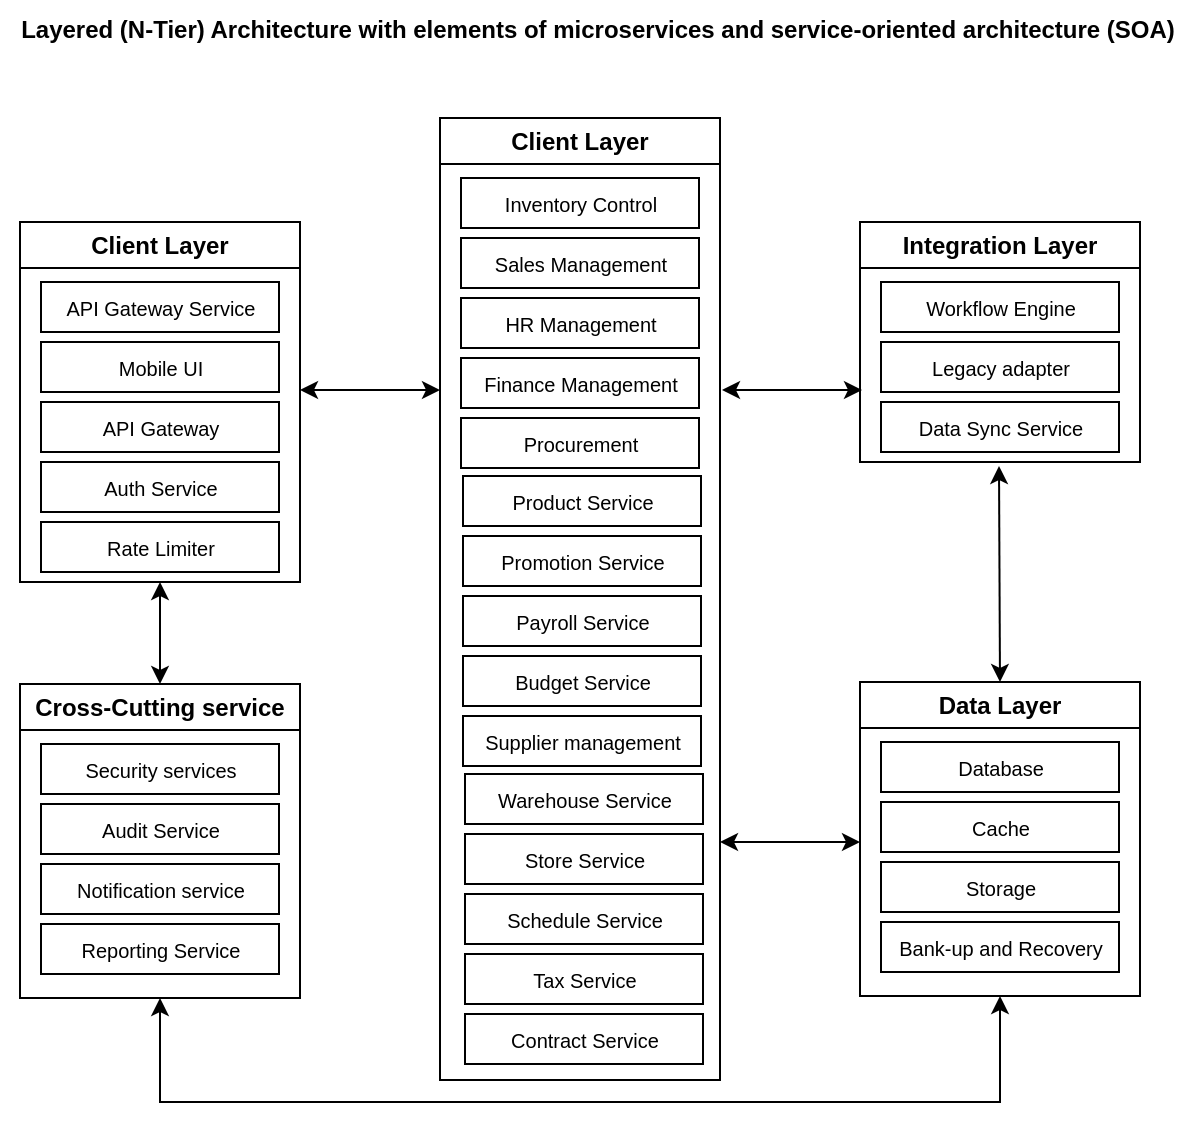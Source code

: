 <mxfile version="26.0.2">
  <diagram name="Page-1" id="_jFMharDAfURWV1oUhJo">
    <mxGraphModel dx="694" dy="1203" grid="1" gridSize="10" guides="1" tooltips="1" connect="1" arrows="1" fold="1" page="1" pageScale="1" pageWidth="827" pageHeight="1169" math="0" shadow="0">
      <root>
        <mxCell id="0" />
        <mxCell id="1" parent="0" />
        <mxCell id="4TgH6m4Zf9AMh11scEB_-5" value="Client Layer" style="swimlane;whiteSpace=wrap;html=1;" vertex="1" parent="1">
          <mxGeometry x="125" y="170" width="140" height="180" as="geometry" />
        </mxCell>
        <mxCell id="4TgH6m4Zf9AMh11scEB_-7" value="&lt;font style=&quot;font-size: 10px;&quot;&gt;API Gateway Service&lt;/font&gt;" style="rounded=0;whiteSpace=wrap;html=1;" vertex="1" parent="4TgH6m4Zf9AMh11scEB_-5">
          <mxGeometry x="10.5" y="30" width="119" height="25" as="geometry" />
        </mxCell>
        <mxCell id="4TgH6m4Zf9AMh11scEB_-11" value="&lt;font style=&quot;font-size: 10px;&quot;&gt;Rate Limiter&lt;/font&gt;" style="rounded=0;whiteSpace=wrap;html=1;" vertex="1" parent="4TgH6m4Zf9AMh11scEB_-5">
          <mxGeometry x="10.5" y="150" width="119" height="25" as="geometry" />
        </mxCell>
        <mxCell id="4TgH6m4Zf9AMh11scEB_-10" value="&lt;font style=&quot;font-size: 10px;&quot;&gt;Auth Service&lt;/font&gt;" style="rounded=0;whiteSpace=wrap;html=1;" vertex="1" parent="4TgH6m4Zf9AMh11scEB_-5">
          <mxGeometry x="10.5" y="120" width="119" height="25" as="geometry" />
        </mxCell>
        <mxCell id="4TgH6m4Zf9AMh11scEB_-9" value="&lt;font style=&quot;font-size: 10px;&quot;&gt;API Gateway&lt;/font&gt;" style="rounded=0;whiteSpace=wrap;html=1;" vertex="1" parent="4TgH6m4Zf9AMh11scEB_-5">
          <mxGeometry x="10.5" y="90" width="119" height="25" as="geometry" />
        </mxCell>
        <mxCell id="4TgH6m4Zf9AMh11scEB_-8" value="&lt;font style=&quot;font-size: 10px;&quot;&gt;Mobile UI&lt;/font&gt;" style="rounded=0;whiteSpace=wrap;html=1;" vertex="1" parent="4TgH6m4Zf9AMh11scEB_-5">
          <mxGeometry x="10.5" y="60" width="119" height="25" as="geometry" />
        </mxCell>
        <mxCell id="4TgH6m4Zf9AMh11scEB_-20" value="Client Layer" style="swimlane;whiteSpace=wrap;html=1;" vertex="1" parent="1">
          <mxGeometry x="335" y="118" width="140" height="481" as="geometry" />
        </mxCell>
        <mxCell id="4TgH6m4Zf9AMh11scEB_-21" value="&lt;font style=&quot;font-size: 10px;&quot;&gt;Inventory Control&lt;/font&gt;" style="rounded=0;whiteSpace=wrap;html=1;" vertex="1" parent="4TgH6m4Zf9AMh11scEB_-20">
          <mxGeometry x="10.5" y="30" width="119" height="25" as="geometry" />
        </mxCell>
        <mxCell id="4TgH6m4Zf9AMh11scEB_-22" value="&lt;font style=&quot;font-size: 10px;&quot;&gt;Procurement&lt;/font&gt;" style="rounded=0;whiteSpace=wrap;html=1;" vertex="1" parent="4TgH6m4Zf9AMh11scEB_-20">
          <mxGeometry x="10.5" y="150" width="119" height="25" as="geometry" />
        </mxCell>
        <mxCell id="4TgH6m4Zf9AMh11scEB_-23" value="&lt;font style=&quot;font-size: 10px;&quot;&gt;Finance Management&lt;/font&gt;" style="rounded=0;whiteSpace=wrap;html=1;" vertex="1" parent="4TgH6m4Zf9AMh11scEB_-20">
          <mxGeometry x="10.5" y="120" width="119" height="25" as="geometry" />
        </mxCell>
        <mxCell id="4TgH6m4Zf9AMh11scEB_-24" value="&lt;font style=&quot;font-size: 10px;&quot;&gt;HR Management&lt;/font&gt;" style="rounded=0;whiteSpace=wrap;html=1;" vertex="1" parent="4TgH6m4Zf9AMh11scEB_-20">
          <mxGeometry x="10.5" y="90" width="119" height="25" as="geometry" />
        </mxCell>
        <mxCell id="4TgH6m4Zf9AMh11scEB_-25" value="&lt;span style=&quot;font-size: 10px;&quot;&gt;Sales Management&lt;/span&gt;" style="rounded=0;whiteSpace=wrap;html=1;" vertex="1" parent="4TgH6m4Zf9AMh11scEB_-20">
          <mxGeometry x="10.5" y="60" width="119" height="25" as="geometry" />
        </mxCell>
        <mxCell id="4TgH6m4Zf9AMh11scEB_-30" value="&lt;font style=&quot;font-size: 10px;&quot;&gt;Product Service&lt;/font&gt;" style="rounded=0;whiteSpace=wrap;html=1;" vertex="1" parent="1">
          <mxGeometry x="346.5" y="297" width="119" height="25" as="geometry" />
        </mxCell>
        <mxCell id="4TgH6m4Zf9AMh11scEB_-31" value="&lt;font style=&quot;font-size: 10px;&quot;&gt;Supplier management&lt;/font&gt;" style="rounded=0;whiteSpace=wrap;html=1;" vertex="1" parent="1">
          <mxGeometry x="346.5" y="417" width="119" height="25" as="geometry" />
        </mxCell>
        <mxCell id="4TgH6m4Zf9AMh11scEB_-32" value="&lt;font style=&quot;font-size: 10px;&quot;&gt;Budget Service&lt;/font&gt;" style="rounded=0;whiteSpace=wrap;html=1;" vertex="1" parent="1">
          <mxGeometry x="346.5" y="387" width="119" height="25" as="geometry" />
        </mxCell>
        <mxCell id="4TgH6m4Zf9AMh11scEB_-33" value="&lt;font style=&quot;font-size: 10px;&quot;&gt;Payroll Service&lt;/font&gt;" style="rounded=0;whiteSpace=wrap;html=1;" vertex="1" parent="1">
          <mxGeometry x="346.5" y="357" width="119" height="25" as="geometry" />
        </mxCell>
        <mxCell id="4TgH6m4Zf9AMh11scEB_-34" value="&lt;font style=&quot;font-size: 10px;&quot;&gt;Promotion Service&lt;/font&gt;" style="rounded=0;whiteSpace=wrap;html=1;" vertex="1" parent="1">
          <mxGeometry x="346.5" y="327" width="119" height="25" as="geometry" />
        </mxCell>
        <mxCell id="4TgH6m4Zf9AMh11scEB_-35" value="&lt;font style=&quot;font-size: 10px;&quot;&gt;Warehouse Service&lt;/font&gt;" style="rounded=0;whiteSpace=wrap;html=1;" vertex="1" parent="1">
          <mxGeometry x="347.5" y="446" width="119" height="25" as="geometry" />
        </mxCell>
        <mxCell id="4TgH6m4Zf9AMh11scEB_-36" value="&lt;font style=&quot;font-size: 10px;&quot;&gt;Contract Service&lt;/font&gt;" style="rounded=0;whiteSpace=wrap;html=1;" vertex="1" parent="1">
          <mxGeometry x="347.5" y="566" width="119" height="25" as="geometry" />
        </mxCell>
        <mxCell id="4TgH6m4Zf9AMh11scEB_-37" value="&lt;font style=&quot;font-size: 10px;&quot;&gt;Tax Service&lt;/font&gt;" style="rounded=0;whiteSpace=wrap;html=1;" vertex="1" parent="1">
          <mxGeometry x="347.5" y="536" width="119" height="25" as="geometry" />
        </mxCell>
        <mxCell id="4TgH6m4Zf9AMh11scEB_-38" value="&lt;font style=&quot;font-size: 10px;&quot;&gt;Schedule Service&lt;/font&gt;" style="rounded=0;whiteSpace=wrap;html=1;" vertex="1" parent="1">
          <mxGeometry x="347.5" y="506" width="119" height="25" as="geometry" />
        </mxCell>
        <mxCell id="4TgH6m4Zf9AMh11scEB_-39" value="&lt;font style=&quot;font-size: 10px;&quot;&gt;Store Service&lt;/font&gt;" style="rounded=0;whiteSpace=wrap;html=1;" vertex="1" parent="1">
          <mxGeometry x="347.5" y="476" width="119" height="25" as="geometry" />
        </mxCell>
        <mxCell id="4TgH6m4Zf9AMh11scEB_-47" value="Integration Layer" style="swimlane;whiteSpace=wrap;html=1;" vertex="1" parent="1">
          <mxGeometry x="545" y="170" width="140" height="120" as="geometry" />
        </mxCell>
        <mxCell id="4TgH6m4Zf9AMh11scEB_-48" value="&lt;font style=&quot;font-size: 10px;&quot;&gt;Workflow Engine&lt;/font&gt;" style="rounded=0;whiteSpace=wrap;html=1;" vertex="1" parent="4TgH6m4Zf9AMh11scEB_-47">
          <mxGeometry x="10.5" y="30" width="119" height="25" as="geometry" />
        </mxCell>
        <mxCell id="4TgH6m4Zf9AMh11scEB_-51" value="&lt;font style=&quot;font-size: 10px;&quot;&gt;Data Sync Service&lt;/font&gt;" style="rounded=0;whiteSpace=wrap;html=1;" vertex="1" parent="4TgH6m4Zf9AMh11scEB_-47">
          <mxGeometry x="10.5" y="90" width="119" height="25" as="geometry" />
        </mxCell>
        <mxCell id="4TgH6m4Zf9AMh11scEB_-52" value="&lt;font style=&quot;font-size: 10px;&quot;&gt;Legacy adapter&lt;/font&gt;" style="rounded=0;whiteSpace=wrap;html=1;" vertex="1" parent="4TgH6m4Zf9AMh11scEB_-47">
          <mxGeometry x="10.5" y="60" width="119" height="25" as="geometry" />
        </mxCell>
        <mxCell id="4TgH6m4Zf9AMh11scEB_-53" value="Cross-Cutting service" style="swimlane;whiteSpace=wrap;html=1;" vertex="1" parent="1">
          <mxGeometry x="125" y="401" width="140" height="157" as="geometry" />
        </mxCell>
        <mxCell id="4TgH6m4Zf9AMh11scEB_-54" value="&lt;font style=&quot;font-size: 10px;&quot;&gt;Security services&lt;/font&gt;" style="rounded=0;whiteSpace=wrap;html=1;" vertex="1" parent="4TgH6m4Zf9AMh11scEB_-53">
          <mxGeometry x="10.5" y="30" width="119" height="25" as="geometry" />
        </mxCell>
        <mxCell id="4TgH6m4Zf9AMh11scEB_-56" value="&lt;font style=&quot;font-size: 10px;&quot;&gt;Reporting Service&lt;/font&gt;" style="rounded=0;whiteSpace=wrap;html=1;" vertex="1" parent="4TgH6m4Zf9AMh11scEB_-53">
          <mxGeometry x="10.5" y="120" width="119" height="25" as="geometry" />
        </mxCell>
        <mxCell id="4TgH6m4Zf9AMh11scEB_-57" value="&lt;font style=&quot;font-size: 10px;&quot;&gt;Notification service&lt;/font&gt;" style="rounded=0;whiteSpace=wrap;html=1;" vertex="1" parent="4TgH6m4Zf9AMh11scEB_-53">
          <mxGeometry x="10.5" y="90" width="119" height="25" as="geometry" />
        </mxCell>
        <mxCell id="4TgH6m4Zf9AMh11scEB_-58" value="&lt;font style=&quot;font-size: 10px;&quot;&gt;Audit Service&lt;/font&gt;" style="rounded=0;whiteSpace=wrap;html=1;" vertex="1" parent="4TgH6m4Zf9AMh11scEB_-53">
          <mxGeometry x="10.5" y="60" width="119" height="25" as="geometry" />
        </mxCell>
        <mxCell id="4TgH6m4Zf9AMh11scEB_-59" value="Data Layer" style="swimlane;whiteSpace=wrap;html=1;" vertex="1" parent="1">
          <mxGeometry x="545" y="400" width="140" height="157" as="geometry" />
        </mxCell>
        <mxCell id="4TgH6m4Zf9AMh11scEB_-60" value="&lt;font style=&quot;font-size: 10px;&quot;&gt;Database&lt;/font&gt;" style="rounded=0;whiteSpace=wrap;html=1;" vertex="1" parent="4TgH6m4Zf9AMh11scEB_-59">
          <mxGeometry x="10.5" y="30" width="119" height="25" as="geometry" />
        </mxCell>
        <mxCell id="4TgH6m4Zf9AMh11scEB_-61" value="&lt;font style=&quot;font-size: 10px;&quot;&gt;Bank-up and Recovery&lt;/font&gt;" style="rounded=0;whiteSpace=wrap;html=1;" vertex="1" parent="4TgH6m4Zf9AMh11scEB_-59">
          <mxGeometry x="10.5" y="120" width="119" height="25" as="geometry" />
        </mxCell>
        <mxCell id="4TgH6m4Zf9AMh11scEB_-62" value="&lt;font style=&quot;font-size: 10px;&quot;&gt;Storage&lt;/font&gt;" style="rounded=0;whiteSpace=wrap;html=1;" vertex="1" parent="4TgH6m4Zf9AMh11scEB_-59">
          <mxGeometry x="10.5" y="90" width="119" height="25" as="geometry" />
        </mxCell>
        <mxCell id="4TgH6m4Zf9AMh11scEB_-63" value="&lt;font style=&quot;font-size: 10px;&quot;&gt;Cache&lt;/font&gt;" style="rounded=0;whiteSpace=wrap;html=1;" vertex="1" parent="4TgH6m4Zf9AMh11scEB_-59">
          <mxGeometry x="10.5" y="60" width="119" height="25" as="geometry" />
        </mxCell>
        <mxCell id="4TgH6m4Zf9AMh11scEB_-65" value="" style="endArrow=classic;startArrow=classic;html=1;rounded=0;entryX=0.5;entryY=1;entryDx=0;entryDy=0;exitX=0.5;exitY=0;exitDx=0;exitDy=0;" edge="1" parent="1" source="4TgH6m4Zf9AMh11scEB_-53" target="4TgH6m4Zf9AMh11scEB_-5">
          <mxGeometry width="50" height="50" relative="1" as="geometry">
            <mxPoint x="375" y="540" as="sourcePoint" />
            <mxPoint x="425" y="490" as="targetPoint" />
          </mxGeometry>
        </mxCell>
        <mxCell id="4TgH6m4Zf9AMh11scEB_-66" value="" style="endArrow=classic;startArrow=classic;html=1;rounded=0;entryX=1;entryY=0.25;entryDx=0;entryDy=0;" edge="1" parent="1">
          <mxGeometry width="50" height="50" relative="1" as="geometry">
            <mxPoint x="335" y="254" as="sourcePoint" />
            <mxPoint x="265" y="254" as="targetPoint" />
          </mxGeometry>
        </mxCell>
        <mxCell id="4TgH6m4Zf9AMh11scEB_-68" value="" style="endArrow=classic;startArrow=classic;html=1;rounded=0;" edge="1" parent="1">
          <mxGeometry width="50" height="50" relative="1" as="geometry">
            <mxPoint x="475" y="480" as="sourcePoint" />
            <mxPoint x="545" y="480" as="targetPoint" />
          </mxGeometry>
        </mxCell>
        <mxCell id="4TgH6m4Zf9AMh11scEB_-69" value="" style="endArrow=classic;startArrow=classic;html=1;rounded=0;" edge="1" parent="1">
          <mxGeometry width="50" height="50" relative="1" as="geometry">
            <mxPoint x="476" y="254" as="sourcePoint" />
            <mxPoint x="546" y="254" as="targetPoint" />
          </mxGeometry>
        </mxCell>
        <mxCell id="4TgH6m4Zf9AMh11scEB_-71" value="" style="endArrow=classic;startArrow=classic;html=1;rounded=0;entryX=0.5;entryY=1;entryDx=0;entryDy=0;exitX=0.5;exitY=0;exitDx=0;exitDy=0;" edge="1" parent="1" source="4TgH6m4Zf9AMh11scEB_-59">
          <mxGeometry width="50" height="50" relative="1" as="geometry">
            <mxPoint x="614.5" y="343" as="sourcePoint" />
            <mxPoint x="614.5" y="292" as="targetPoint" />
          </mxGeometry>
        </mxCell>
        <mxCell id="4TgH6m4Zf9AMh11scEB_-72" value="" style="endArrow=classic;startArrow=classic;html=1;rounded=0;entryX=0.5;entryY=1;entryDx=0;entryDy=0;exitX=0.5;exitY=1;exitDx=0;exitDy=0;" edge="1" parent="1" source="4TgH6m4Zf9AMh11scEB_-53" target="4TgH6m4Zf9AMh11scEB_-59">
          <mxGeometry width="50" height="50" relative="1" as="geometry">
            <mxPoint x="625" y="410" as="sourcePoint" />
            <mxPoint x="624.5" y="302" as="targetPoint" />
            <Array as="points">
              <mxPoint x="195" y="610" />
              <mxPoint x="615" y="610" />
            </Array>
          </mxGeometry>
        </mxCell>
        <mxCell id="4TgH6m4Zf9AMh11scEB_-73" value="&lt;b&gt;Layered (N-Tier) Architecture with elements of microservices and service-oriented architecture (SOA)&lt;/b&gt;" style="text;html=1;align=center;verticalAlign=middle;whiteSpace=wrap;rounded=0;" vertex="1" parent="1">
          <mxGeometry x="115" y="59" width="598" height="30" as="geometry" />
        </mxCell>
      </root>
    </mxGraphModel>
  </diagram>
</mxfile>
